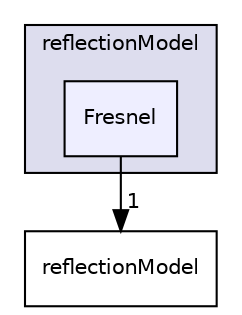 digraph "applications/solvers/multiphase/icoReactingMultiphaseInterFoam/laserDTRM/reflectionModel/Fresnel" {
  bgcolor=transparent;
  compound=true
  node [ fontsize="10", fontname="Helvetica"];
  edge [ labelfontsize="10", labelfontname="Helvetica"];
  subgraph clusterdir_e944b23a9482893a0f1e38eaa537ebd2 {
    graph [ bgcolor="#ddddee", pencolor="black", label="reflectionModel" fontname="Helvetica", fontsize="10", URL="dir_e944b23a9482893a0f1e38eaa537ebd2.html"]
  dir_d798f168413c245f1b6dd45bcaa5e36b [shape=box, label="Fresnel", style="filled", fillcolor="#eeeeff", pencolor="black", URL="dir_d798f168413c245f1b6dd45bcaa5e36b.html"];
  }
  dir_e3cb06151db37a9abaa03a2f8f8f4f7d [shape=box label="reflectionModel" URL="dir_e3cb06151db37a9abaa03a2f8f8f4f7d.html"];
  dir_d798f168413c245f1b6dd45bcaa5e36b->dir_e3cb06151db37a9abaa03a2f8f8f4f7d [headlabel="1", labeldistance=1.5 headhref="dir_000188_000191.html"];
}
